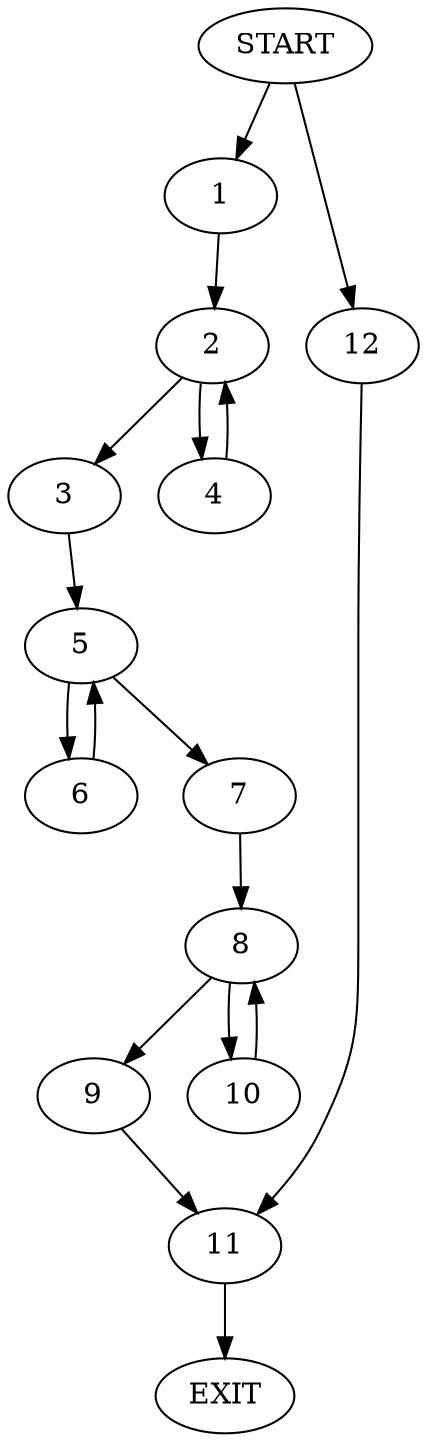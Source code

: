 digraph {
0 [label="START"]
13 [label="EXIT"]
0 -> 1
1 -> 2
2 -> 3
2 -> 4
3 -> 5
4 -> 2
5 -> 6
5 -> 7
6 -> 5
7 -> 8
8 -> 9
8 -> 10
10 -> 8
9 -> 11
11 -> 13
0 -> 12
12 -> 11
}
